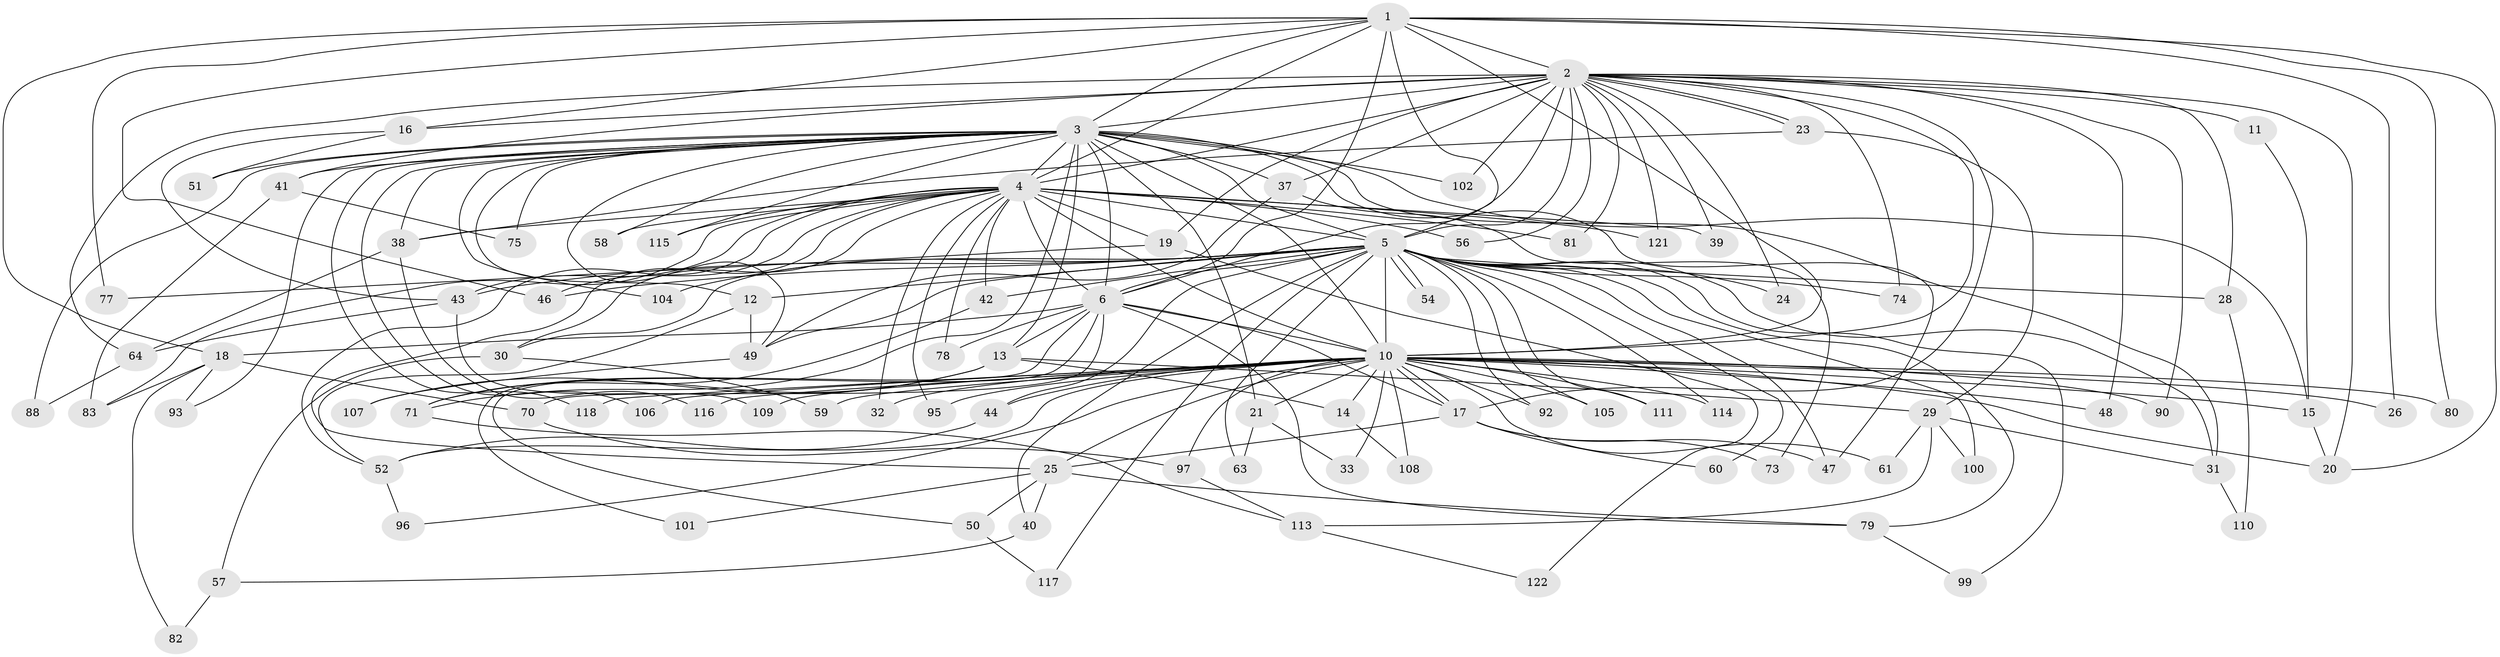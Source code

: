 // Generated by graph-tools (version 1.1) at 2025/23/03/03/25 07:23:39]
// undirected, 91 vertices, 208 edges
graph export_dot {
graph [start="1"]
  node [color=gray90,style=filled];
  1 [super="+65"];
  2 [super="+9"];
  3 [super="+22"];
  4 [super="+8"];
  5 [super="+7"];
  6 [super="+66"];
  10 [super="+112"];
  11 [super="+36"];
  12;
  13 [super="+35"];
  14 [super="+68"];
  15 [super="+34"];
  16;
  17 [super="+45"];
  18 [super="+27"];
  19 [super="+67"];
  20 [super="+69"];
  21;
  23;
  24;
  25 [super="+53"];
  26;
  28;
  29;
  30;
  31 [super="+103"];
  32 [super="+76"];
  33;
  37 [super="+94"];
  38 [super="+84"];
  39;
  40;
  41 [super="+91"];
  42 [super="+87"];
  43 [super="+89"];
  44;
  46 [super="+72"];
  47 [super="+98"];
  48;
  49 [super="+62"];
  50;
  51;
  52 [super="+55"];
  54;
  56;
  57;
  58;
  59;
  60;
  61;
  63 [super="+85"];
  64 [super="+119"];
  70;
  71;
  73;
  74;
  75;
  77;
  78;
  79 [super="+86"];
  80;
  81;
  82;
  83;
  88;
  90;
  92;
  93;
  95;
  96;
  97;
  99;
  100;
  101;
  102;
  104;
  105;
  106;
  107;
  108;
  109;
  110;
  111;
  113 [super="+120"];
  114;
  115;
  116;
  117;
  118;
  121;
  122;
  1 -- 2 [weight=2];
  1 -- 3;
  1 -- 4 [weight=2];
  1 -- 5 [weight=2];
  1 -- 6;
  1 -- 10 [weight=2];
  1 -- 16;
  1 -- 18 [weight=2];
  1 -- 26;
  1 -- 46;
  1 -- 77;
  1 -- 80;
  1 -- 20;
  2 -- 3 [weight=2];
  2 -- 4 [weight=4];
  2 -- 5 [weight=4];
  2 -- 6 [weight=2];
  2 -- 10 [weight=2];
  2 -- 11 [weight=2];
  2 -- 20;
  2 -- 23;
  2 -- 23;
  2 -- 24;
  2 -- 28;
  2 -- 39;
  2 -- 41;
  2 -- 48;
  2 -- 56;
  2 -- 64;
  2 -- 74;
  2 -- 81;
  2 -- 90;
  2 -- 37;
  2 -- 102;
  2 -- 16;
  2 -- 19;
  2 -- 121;
  2 -- 17;
  3 -- 4 [weight=2];
  3 -- 5 [weight=2];
  3 -- 6 [weight=2];
  3 -- 10;
  3 -- 12;
  3 -- 13 [weight=2];
  3 -- 15;
  3 -- 21;
  3 -- 31;
  3 -- 37;
  3 -- 38;
  3 -- 51;
  3 -- 58;
  3 -- 71;
  3 -- 88;
  3 -- 93;
  3 -- 102;
  3 -- 104;
  3 -- 115;
  3 -- 47;
  3 -- 118;
  3 -- 41;
  3 -- 106;
  3 -- 75;
  3 -- 49;
  4 -- 5 [weight=4];
  4 -- 6 [weight=2];
  4 -- 10 [weight=2];
  4 -- 30;
  4 -- 39;
  4 -- 43;
  4 -- 52;
  4 -- 58;
  4 -- 78;
  4 -- 81;
  4 -- 95;
  4 -- 115;
  4 -- 121;
  4 -- 19;
  4 -- 83;
  4 -- 25;
  4 -- 32;
  4 -- 38;
  4 -- 42;
  4 -- 56;
  4 -- 46;
  5 -- 6 [weight=2];
  5 -- 10 [weight=2];
  5 -- 12;
  5 -- 24;
  5 -- 28;
  5 -- 31;
  5 -- 40;
  5 -- 42;
  5 -- 43;
  5 -- 44;
  5 -- 54;
  5 -- 54;
  5 -- 60;
  5 -- 63 [weight=2];
  5 -- 74;
  5 -- 99;
  5 -- 100;
  5 -- 105;
  5 -- 111;
  5 -- 114;
  5 -- 117;
  5 -- 92;
  5 -- 30;
  5 -- 104;
  5 -- 46;
  5 -- 47;
  5 -- 49;
  5 -- 79;
  6 -- 10;
  6 -- 13;
  6 -- 18;
  6 -- 50;
  6 -- 70;
  6 -- 79;
  6 -- 101;
  6 -- 17;
  6 -- 78;
  10 -- 14 [weight=2];
  10 -- 15;
  10 -- 17;
  10 -- 17;
  10 -- 20;
  10 -- 21;
  10 -- 25;
  10 -- 26;
  10 -- 32 [weight=2];
  10 -- 33;
  10 -- 44;
  10 -- 48;
  10 -- 59;
  10 -- 61;
  10 -- 80;
  10 -- 90;
  10 -- 92;
  10 -- 95;
  10 -- 96;
  10 -- 97;
  10 -- 105;
  10 -- 106;
  10 -- 108;
  10 -- 109;
  10 -- 111;
  10 -- 114;
  10 -- 116;
  10 -- 118;
  10 -- 52;
  11 -- 15;
  12 -- 49;
  12 -- 52;
  13 -- 14;
  13 -- 29;
  13 -- 107;
  13 -- 71;
  14 -- 108;
  15 -- 20;
  16 -- 51;
  16 -- 43;
  17 -- 60;
  17 -- 73;
  17 -- 25;
  17 -- 47;
  18 -- 82;
  18 -- 83;
  18 -- 93;
  18 -- 70;
  19 -- 122;
  19 -- 77;
  21 -- 33;
  21 -- 63;
  23 -- 29;
  23 -- 38;
  25 -- 40;
  25 -- 50;
  25 -- 101;
  25 -- 79;
  28 -- 110;
  29 -- 61;
  29 -- 100;
  29 -- 113;
  29 -- 31;
  30 -- 57;
  30 -- 59;
  31 -- 110;
  37 -- 73;
  37 -- 49;
  38 -- 116;
  38 -- 64;
  40 -- 57;
  41 -- 75;
  41 -- 83;
  42 -- 71;
  43 -- 64;
  43 -- 109;
  44 -- 52;
  49 -- 107;
  50 -- 117;
  52 -- 96;
  57 -- 82;
  64 -- 88;
  70 -- 97;
  71 -- 113;
  79 -- 99;
  97 -- 113;
  113 -- 122;
}
